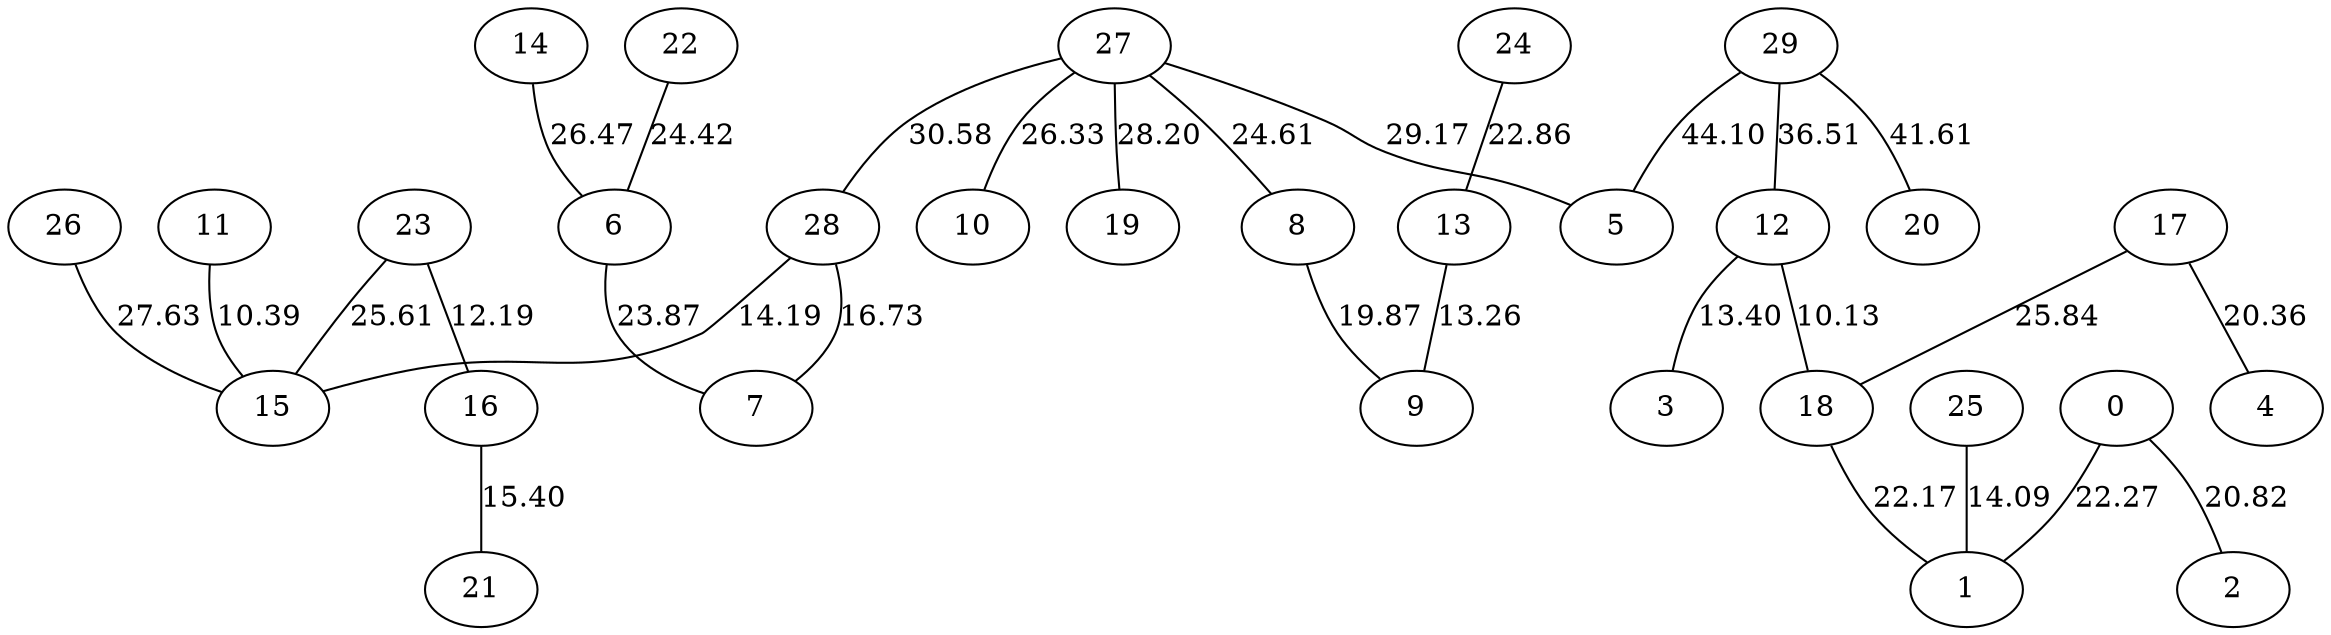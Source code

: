 graph G{
22--6 [label=24.42];
23--15 [label=25.61];
23--16 [label=12.19];
24--13 [label=22.86];
25--1 [label=14.09];
26--15 [label=27.63];
27--28 [label=30.58];
27--5 [label=29.17];
27--19 [label=28.20];
27--10 [label=26.33];
27--8 [label=24.61];
28--7 [label=16.73];
28--15 [label=14.19];
29--5 [label=44.10];
29--20 [label=41.61];
29--12 [label=36.51];
11--15 [label=10.39];
12--3 [label=13.40];
12--18 [label=10.13];
13--9 [label=13.26];
14--6 [label=26.47];
16--21 [label=15.40];
17--18 [label=25.84];
17--4 [label=20.36];
18--1 [label=22.17];
0--1 [label=22.27];
0--2 [label=20.82];
6--7 [label=23.87];
8--9 [label=19.87];
}